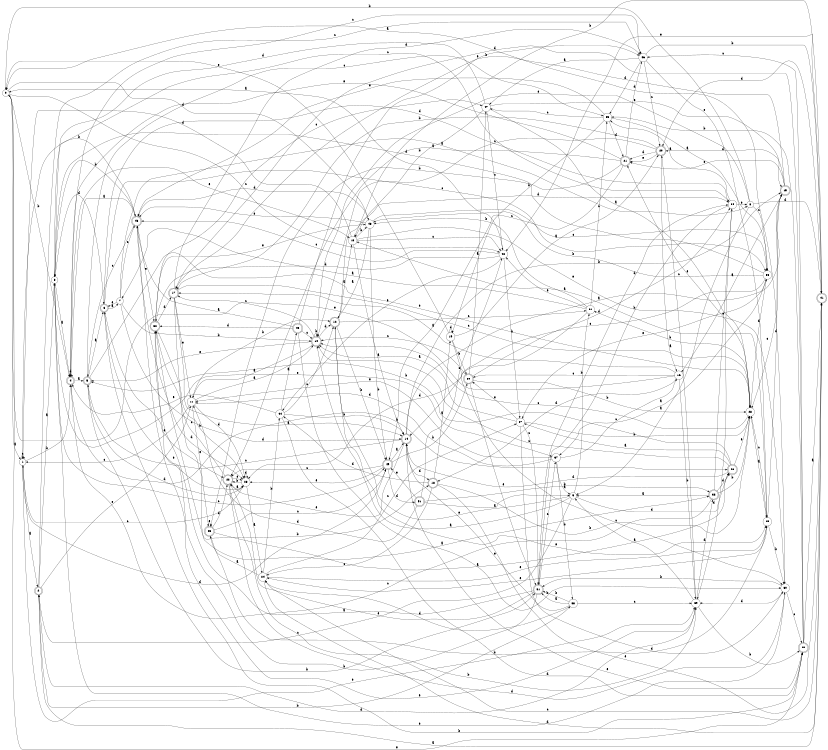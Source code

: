 digraph n43_5 {
__start0 [label="" shape="none"];

rankdir=LR;
size="8,5";

s0 [style="filled", color="black", fillcolor="white" shape="circle", label="0"];
s1 [style="filled", color="black", fillcolor="white" shape="circle", label="1"];
s2 [style="rounded,filled", color="black", fillcolor="white" shape="doublecircle", label="2"];
s3 [style="filled", color="black", fillcolor="white" shape="circle", label="3"];
s4 [style="rounded,filled", color="black", fillcolor="white" shape="doublecircle", label="4"];
s5 [style="rounded,filled", color="black", fillcolor="white" shape="doublecircle", label="5"];
s6 [style="rounded,filled", color="black", fillcolor="white" shape="doublecircle", label="6"];
s7 [style="filled", color="black", fillcolor="white" shape="circle", label="7"];
s8 [style="filled", color="black", fillcolor="white" shape="circle", label="8"];
s9 [style="filled", color="black", fillcolor="white" shape="circle", label="9"];
s10 [style="rounded,filled", color="black", fillcolor="white" shape="doublecircle", label="10"];
s11 [style="filled", color="black", fillcolor="white" shape="circle", label="11"];
s12 [style="rounded,filled", color="black", fillcolor="white" shape="doublecircle", label="12"];
s13 [style="filled", color="black", fillcolor="white" shape="circle", label="13"];
s14 [style="rounded,filled", color="black", fillcolor="white" shape="doublecircle", label="14"];
s15 [style="rounded,filled", color="black", fillcolor="white" shape="doublecircle", label="15"];
s16 [style="filled", color="black", fillcolor="white" shape="circle", label="16"];
s17 [style="rounded,filled", color="black", fillcolor="white" shape="doublecircle", label="17"];
s18 [style="rounded,filled", color="black", fillcolor="white" shape="doublecircle", label="18"];
s19 [style="filled", color="black", fillcolor="white" shape="circle", label="19"];
s20 [style="rounded,filled", color="black", fillcolor="white" shape="doublecircle", label="20"];
s21 [style="rounded,filled", color="black", fillcolor="white" shape="doublecircle", label="21"];
s22 [style="rounded,filled", color="black", fillcolor="white" shape="doublecircle", label="22"];
s23 [style="filled", color="black", fillcolor="white" shape="circle", label="23"];
s24 [style="filled", color="black", fillcolor="white" shape="circle", label="24"];
s25 [style="rounded,filled", color="black", fillcolor="white" shape="doublecircle", label="25"];
s26 [style="rounded,filled", color="black", fillcolor="white" shape="doublecircle", label="26"];
s27 [style="filled", color="black", fillcolor="white" shape="circle", label="27"];
s28 [style="filled", color="black", fillcolor="white" shape="circle", label="28"];
s29 [style="filled", color="black", fillcolor="white" shape="circle", label="29"];
s30 [style="filled", color="black", fillcolor="white" shape="circle", label="30"];
s31 [style="rounded,filled", color="black", fillcolor="white" shape="doublecircle", label="31"];
s32 [style="rounded,filled", color="black", fillcolor="white" shape="doublecircle", label="32"];
s33 [style="rounded,filled", color="black", fillcolor="white" shape="doublecircle", label="33"];
s34 [style="filled", color="black", fillcolor="white" shape="circle", label="34"];
s35 [style="filled", color="black", fillcolor="white" shape="circle", label="35"];
s36 [style="filled", color="black", fillcolor="white" shape="circle", label="36"];
s37 [style="filled", color="black", fillcolor="white" shape="circle", label="37"];
s38 [style="filled", color="black", fillcolor="white" shape="circle", label="38"];
s39 [style="filled", color="black", fillcolor="white" shape="circle", label="39"];
s40 [style="rounded,filled", color="black", fillcolor="white" shape="doublecircle", label="40"];
s41 [style="rounded,filled", color="black", fillcolor="white" shape="doublecircle", label="41"];
s42 [style="filled", color="black", fillcolor="white" shape="circle", label="42"];
s43 [style="rounded,filled", color="black", fillcolor="white" shape="doublecircle", label="43"];
s44 [style="filled", color="black", fillcolor="white" shape="circle", label="44"];
s45 [style="rounded,filled", color="black", fillcolor="white" shape="doublecircle", label="45"];
s46 [style="filled", color="black", fillcolor="white" shape="circle", label="46"];
s47 [style="filled", color="black", fillcolor="white" shape="circle", label="47"];
s48 [style="filled", color="black", fillcolor="white" shape="circle", label="48"];
s49 [style="rounded,filled", color="black", fillcolor="white" shape="doublecircle", label="49"];
s50 [style="rounded,filled", color="black", fillcolor="white" shape="doublecircle", label="50"];
s51 [style="rounded,filled", color="black", fillcolor="white" shape="doublecircle", label="51"];
s52 [style="filled", color="black", fillcolor="white" shape="circle", label="52"];
s0 -> s1 [label="a"];
s0 -> s4 [label="b"];
s0 -> s42 [label="c"];
s0 -> s48 [label="d"];
s0 -> s40 [label="e"];
s1 -> s2 [label="a"];
s1 -> s4 [label="b"];
s1 -> s1 [label="c"];
s1 -> s49 [label="d"];
s1 -> s39 [label="e"];
s2 -> s3 [label="a"];
s2 -> s38 [label="b"];
s2 -> s46 [label="c"];
s2 -> s39 [label="d"];
s2 -> s11 [label="e"];
s3 -> s4 [label="a"];
s3 -> s43 [label="b"];
s3 -> s49 [label="c"];
s3 -> s6 [label="d"];
s3 -> s37 [label="e"];
s4 -> s5 [label="a"];
s4 -> s26 [label="b"];
s4 -> s46 [label="c"];
s4 -> s4 [label="d"];
s4 -> s13 [label="e"];
s5 -> s6 [label="a"];
s5 -> s31 [label="b"];
s5 -> s35 [label="c"];
s5 -> s23 [label="d"];
s5 -> s28 [label="e"];
s6 -> s7 [label="a"];
s6 -> s40 [label="b"];
s6 -> s36 [label="c"];
s6 -> s34 [label="d"];
s6 -> s22 [label="e"];
s7 -> s8 [label="a"];
s7 -> s10 [label="b"];
s7 -> s43 [label="c"];
s7 -> s14 [label="d"];
s7 -> s6 [label="e"];
s8 -> s9 [label="a"];
s8 -> s0 [label="b"];
s8 -> s36 [label="c"];
s8 -> s41 [label="d"];
s8 -> s10 [label="e"];
s9 -> s10 [label="a"];
s9 -> s52 [label="b"];
s9 -> s2 [label="c"];
s9 -> s26 [label="d"];
s9 -> s12 [label="e"];
s10 -> s11 [label="a"];
s10 -> s10 [label="b"];
s10 -> s17 [label="c"];
s10 -> s12 [label="d"];
s10 -> s5 [label="e"];
s11 -> s10 [label="a"];
s11 -> s12 [label="b"];
s11 -> s1 [label="c"];
s11 -> s23 [label="d"];
s11 -> s25 [label="e"];
s12 -> s13 [label="a"];
s12 -> s49 [label="b"];
s12 -> s52 [label="c"];
s12 -> s34 [label="d"];
s12 -> s29 [label="e"];
s13 -> s14 [label="a"];
s13 -> s48 [label="b"];
s13 -> s42 [label="c"];
s13 -> s1 [label="d"];
s13 -> s30 [label="e"];
s14 -> s15 [label="a"];
s14 -> s15 [label="b"];
s14 -> s5 [label="c"];
s14 -> s18 [label="d"];
s14 -> s22 [label="e"];
s15 -> s16 [label="a"];
s15 -> s17 [label="b"];
s15 -> s28 [label="c"];
s15 -> s20 [label="d"];
s15 -> s21 [label="e"];
s16 -> s17 [label="a"];
s16 -> s39 [label="b"];
s16 -> s50 [label="c"];
s16 -> s18 [label="d"];
s16 -> s0 [label="e"];
s17 -> s14 [label="a"];
s17 -> s18 [label="b"];
s17 -> s28 [label="c"];
s17 -> s46 [label="d"];
s17 -> s11 [label="e"];
s18 -> s19 [label="a"];
s18 -> s28 [label="b"];
s18 -> s24 [label="c"];
s18 -> s44 [label="d"];
s18 -> s41 [label="e"];
s19 -> s20 [label="a"];
s19 -> s50 [label="b"];
s19 -> s30 [label="c"];
s19 -> s19 [label="d"];
s19 -> s0 [label="e"];
s20 -> s16 [label="a"];
s20 -> s17 [label="b"];
s20 -> s10 [label="c"];
s20 -> s21 [label="d"];
s20 -> s21 [label="e"];
s21 -> s22 [label="a"];
s21 -> s25 [label="b"];
s21 -> s49 [label="c"];
s21 -> s46 [label="d"];
s21 -> s4 [label="e"];
s22 -> s23 [label="a"];
s22 -> s39 [label="b"];
s22 -> s32 [label="c"];
s22 -> s30 [label="d"];
s22 -> s23 [label="e"];
s23 -> s24 [label="a"];
s23 -> s22 [label="b"];
s23 -> s1 [label="c"];
s23 -> s23 [label="d"];
s23 -> s6 [label="e"];
s24 -> s25 [label="a"];
s24 -> s44 [label="b"];
s24 -> s27 [label="c"];
s24 -> s41 [label="d"];
s24 -> s29 [label="e"];
s25 -> s26 [label="a"];
s25 -> s29 [label="b"];
s25 -> s49 [label="c"];
s25 -> s22 [label="d"];
s25 -> s25 [label="e"];
s26 -> s27 [label="a"];
s26 -> s5 [label="b"];
s26 -> s10 [label="c"];
s26 -> s14 [label="d"];
s26 -> s28 [label="e"];
s27 -> s10 [label="a"];
s27 -> s28 [label="b"];
s27 -> s31 [label="c"];
s27 -> s30 [label="d"];
s27 -> s50 [label="e"];
s28 -> s29 [label="a"];
s28 -> s52 [label="b"];
s28 -> s10 [label="c"];
s28 -> s36 [label="d"];
s28 -> s21 [label="e"];
s29 -> s13 [label="a"];
s29 -> s30 [label="b"];
s29 -> s28 [label="c"];
s29 -> s15 [label="d"];
s29 -> s24 [label="e"];
s30 -> s0 [label="a"];
s30 -> s31 [label="b"];
s30 -> s40 [label="c"];
s30 -> s39 [label="d"];
s30 -> s3 [label="e"];
s31 -> s32 [label="a"];
s31 -> s32 [label="b"];
s31 -> s37 [label="c"];
s31 -> s34 [label="d"];
s31 -> s22 [label="e"];
s32 -> s33 [label="a"];
s32 -> s23 [label="b"];
s32 -> s47 [label="c"];
s32 -> s17 [label="d"];
s32 -> s48 [label="e"];
s33 -> s9 [label="a"];
s33 -> s28 [label="b"];
s33 -> s4 [label="c"];
s33 -> s26 [label="d"];
s33 -> s34 [label="e"];
s34 -> s35 [label="a"];
s34 -> s31 [label="b"];
s34 -> s3 [label="c"];
s34 -> s39 [label="d"];
s34 -> s8 [label="e"];
s35 -> s36 [label="a"];
s35 -> s19 [label="b"];
s35 -> s47 [label="c"];
s35 -> s21 [label="d"];
s35 -> s43 [label="e"];
s36 -> s37 [label="a"];
s36 -> s48 [label="b"];
s36 -> s14 [label="c"];
s36 -> s3 [label="d"];
s36 -> s27 [label="e"];
s37 -> s9 [label="a"];
s37 -> s38 [label="b"];
s37 -> s16 [label="c"];
s37 -> s11 [label="d"];
s37 -> s11 [label="e"];
s38 -> s31 [label="a"];
s38 -> s31 [label="b"];
s38 -> s39 [label="c"];
s38 -> s24 [label="d"];
s38 -> s14 [label="e"];
s39 -> s9 [label="a"];
s39 -> s40 [label="b"];
s39 -> s20 [label="c"];
s39 -> s33 [label="d"];
s39 -> s43 [label="e"];
s40 -> s41 [label="a"];
s40 -> s35 [label="b"];
s40 -> s46 [label="c"];
s40 -> s17 [label="d"];
s40 -> s14 [label="e"];
s41 -> s2 [label="a"];
s41 -> s13 [label="b"];
s41 -> s24 [label="c"];
s41 -> s20 [label="d"];
s41 -> s42 [label="e"];
s42 -> s0 [label="a"];
s42 -> s27 [label="b"];
s42 -> s43 [label="c"];
s42 -> s32 [label="d"];
s42 -> s44 [label="e"];
s43 -> s4 [label="a"];
s43 -> s1 [label="b"];
s43 -> s5 [label="c"];
s43 -> s23 [label="d"];
s43 -> s32 [label="e"];
s44 -> s45 [label="a"];
s44 -> s14 [label="b"];
s44 -> s12 [label="c"];
s44 -> s40 [label="d"];
s44 -> s4 [label="e"];
s45 -> s43 [label="a"];
s45 -> s30 [label="b"];
s45 -> s10 [label="c"];
s45 -> s32 [label="d"];
s45 -> s46 [label="e"];
s46 -> s47 [label="a"];
s46 -> s41 [label="b"];
s46 -> s20 [label="c"];
s46 -> s35 [label="d"];
s46 -> s29 [label="e"];
s47 -> s28 [label="a"];
s47 -> s13 [label="b"];
s47 -> s42 [label="c"];
s47 -> s3 [label="d"];
s47 -> s15 [label="e"];
s48 -> s12 [label="a"];
s48 -> s49 [label="b"];
s48 -> s36 [label="c"];
s48 -> s43 [label="d"];
s48 -> s43 [label="e"];
s49 -> s14 [label="a"];
s49 -> s50 [label="b"];
s49 -> s22 [label="c"];
s49 -> s51 [label="d"];
s49 -> s23 [label="e"];
s50 -> s47 [label="a"];
s50 -> s28 [label="b"];
s50 -> s10 [label="c"];
s50 -> s34 [label="d"];
s50 -> s31 [label="e"];
s51 -> s9 [label="a"];
s51 -> s33 [label="b"];
s51 -> s42 [label="c"];
s51 -> s11 [label="d"];
s51 -> s49 [label="e"];
s52 -> s7 [label="a"];
s52 -> s48 [label="b"];
s52 -> s35 [label="c"];
s52 -> s23 [label="d"];
s52 -> s42 [label="e"];

}